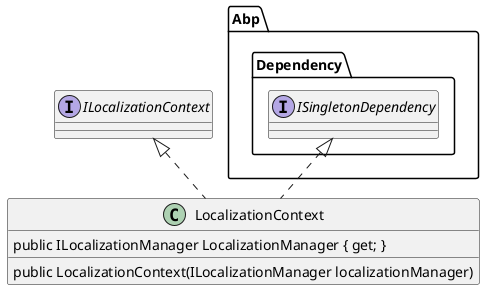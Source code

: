 @startuml LocalizationContext

class LocalizationContext  implements Abp.Dependency.ISingletonDependency,ILocalizationContext
    {
        public ILocalizationManager LocalizationManager { get; }
       
        public LocalizationContext(ILocalizationManager localizationManager)
      
    }
@enduml